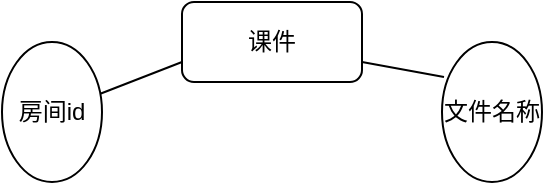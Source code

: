 <mxfile version="18.0.2" type="github">
  <diagram id="wwKvsSeiZdQgtGcbpDNy" name="第 1 页">
    <mxGraphModel dx="1422" dy="698" grid="1" gridSize="10" guides="1" tooltips="1" connect="1" arrows="1" fold="1" page="1" pageScale="1" pageWidth="827" pageHeight="1169" math="0" shadow="0">
      <root>
        <mxCell id="0" />
        <mxCell id="1" parent="0" />
        <mxCell id="ZdLB4hxc-VMSMGiIu3Mt-4" style="rounded=0;orthogonalLoop=1;jettySize=auto;html=1;exitX=0;exitY=0.75;exitDx=0;exitDy=0;endArrow=none;endFill=0;" parent="1" source="ZdLB4hxc-VMSMGiIu3Mt-1" target="ZdLB4hxc-VMSMGiIu3Mt-2" edge="1">
          <mxGeometry relative="1" as="geometry" />
        </mxCell>
        <mxCell id="ZdLB4hxc-VMSMGiIu3Mt-5" style="edgeStyle=none;rounded=0;orthogonalLoop=1;jettySize=auto;html=1;exitX=1;exitY=0.75;exitDx=0;exitDy=0;entryX=0.02;entryY=0.25;entryDx=0;entryDy=0;entryPerimeter=0;endArrow=none;endFill=0;" parent="1" source="ZdLB4hxc-VMSMGiIu3Mt-1" target="ZdLB4hxc-VMSMGiIu3Mt-3" edge="1">
          <mxGeometry relative="1" as="geometry" />
        </mxCell>
        <mxCell id="ZdLB4hxc-VMSMGiIu3Mt-1" value="课件" style="rounded=1;whiteSpace=wrap;html=1;" parent="1" vertex="1">
          <mxGeometry x="160" y="90" width="90" height="40" as="geometry" />
        </mxCell>
        <mxCell id="ZdLB4hxc-VMSMGiIu3Mt-2" value="房间id" style="ellipse;whiteSpace=wrap;html=1;" parent="1" vertex="1">
          <mxGeometry x="70" y="110" width="50" height="70" as="geometry" />
        </mxCell>
        <mxCell id="ZdLB4hxc-VMSMGiIu3Mt-3" value="文件名称" style="ellipse;whiteSpace=wrap;html=1;" parent="1" vertex="1">
          <mxGeometry x="290" y="110" width="50" height="70" as="geometry" />
        </mxCell>
      </root>
    </mxGraphModel>
  </diagram>
</mxfile>
